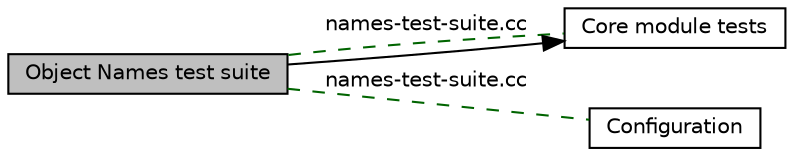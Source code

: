 digraph "Object Names test suite"
{
  edge [fontname="Helvetica",fontsize="10",labelfontname="Helvetica",labelfontsize="10"];
  node [fontname="Helvetica",fontsize="10",shape=box];
  rankdir=LR;
  Node1 [label="Object Names test suite",height=0.2,width=0.4,color="black", fillcolor="grey75", style="filled", fontcolor="black",tooltip=" "];
  Node2 [label="Core module tests",height=0.2,width=0.4,color="black", fillcolor="white", style="filled",URL="$group__core-tests.html",tooltip="TestSuites for the Core module."];
  Node3 [label="Configuration",height=0.2,width=0.4,color="black", fillcolor="white", style="filled",URL="$group__config.html",tooltip="Configuration of simulation parameters and tracing."];
  Node2->Node1 [shape=plaintext, dir="back", style="solid"];
  Node1->Node2 [shape=plaintext, label="names-test-suite.cc", color="darkgreen", dir="none", style="dashed"];
  Node1->Node3 [shape=plaintext, label="names-test-suite.cc", color="darkgreen", dir="none", style="dashed"];
}
